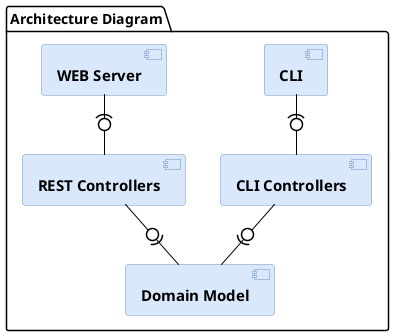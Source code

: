 @startuml

skinparam Component {
    BackgroundColor #DAE8FC
	ArrowColor Black
	BorderColor 6C8EBF
	FontSize 15
	FontColor Black
	style Frame
	FontStyle bold
	FontName Arial Rounded MT Bold
}

skinparam componentAttributeFontSize 13

skinparam shadowing false

skinparam defaultFontName Segoe UI





package "Architecture Diagram" {

       [CLI] -(0- [CLI Controllers]
       [Domain Model] -up(0- [CLI Controllers]
       [WEB Server] -(0- [REST Controllers]
       [Domain Model] -up(0- [REST Controllers]

       }
       @enduml